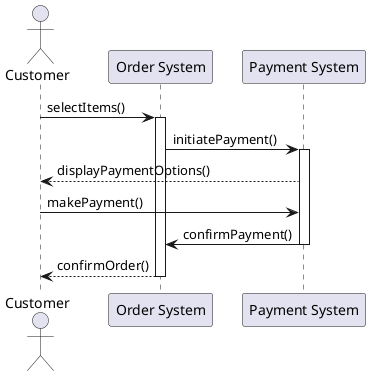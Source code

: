 @startuml
actor Customer
participant "Order System" as Order
participant "Payment System" as Payment

Customer -> Order: selectItems()
activate Order
Order -> Payment: initiatePayment()
activate Payment
Payment --> Customer: displayPaymentOptions()
Customer -> Payment: makePayment()
Payment -> Order: confirmPayment()
deactivate Payment
Order --> Customer: confirmOrder()
deactivate Order
@enduml
